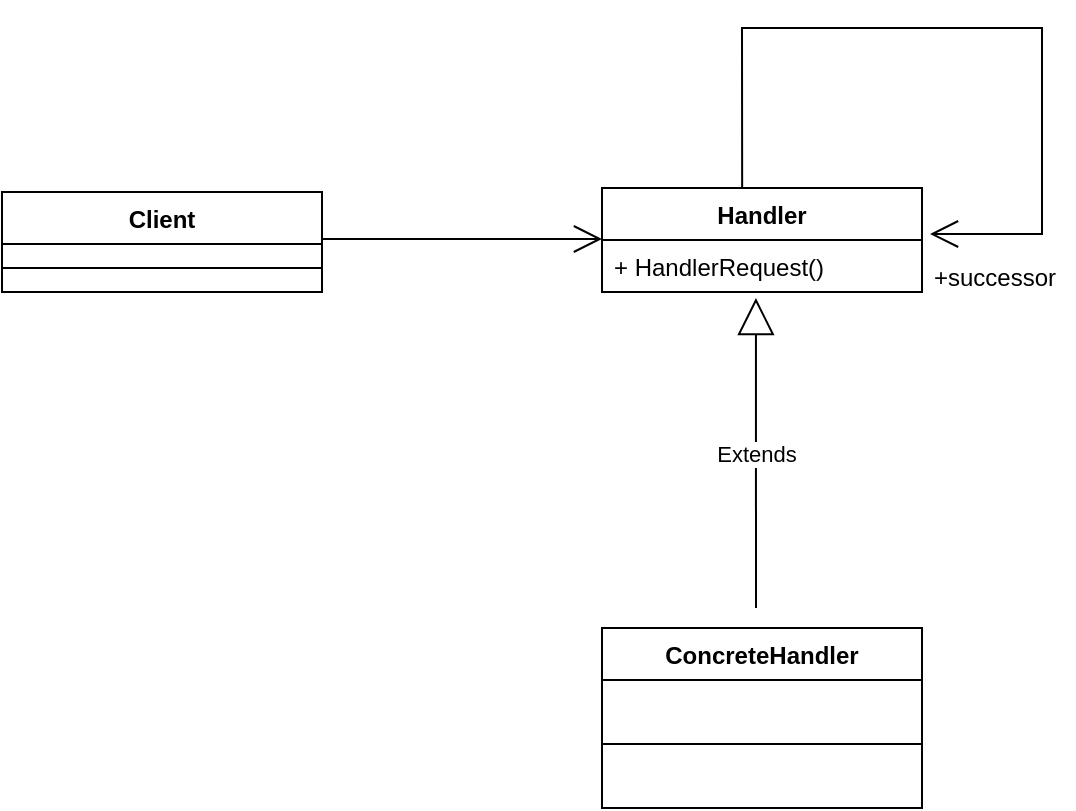 <mxfile version="28.2.3">
  <diagram name="第 1 页" id="DKmaGCGDZ3iKnI3Q-Jef">
    <mxGraphModel dx="1426" dy="751" grid="1" gridSize="10" guides="1" tooltips="1" connect="1" arrows="1" fold="1" page="1" pageScale="1" pageWidth="827" pageHeight="1169" math="0" shadow="0">
      <root>
        <mxCell id="0" />
        <mxCell id="1" parent="0" />
        <mxCell id="aPE6DFjtYRcRr3NELJEC-2" value="Client" style="swimlane;fontStyle=1;align=center;verticalAlign=top;childLayout=stackLayout;horizontal=1;startSize=26;horizontalStack=0;resizeParent=1;resizeParentMax=0;resizeLast=0;collapsible=1;marginBottom=0;whiteSpace=wrap;html=1;" vertex="1" parent="1">
          <mxGeometry x="100" y="132" width="160" height="50" as="geometry" />
        </mxCell>
        <mxCell id="aPE6DFjtYRcRr3NELJEC-4" value="" style="line;strokeWidth=1;fillColor=none;align=left;verticalAlign=middle;spacingTop=-1;spacingLeft=3;spacingRight=3;rotatable=0;labelPosition=right;points=[];portConstraint=eastwest;strokeColor=inherit;" vertex="1" parent="aPE6DFjtYRcRr3NELJEC-2">
          <mxGeometry y="26" width="160" height="24" as="geometry" />
        </mxCell>
        <mxCell id="aPE6DFjtYRcRr3NELJEC-6" value="Handler" style="swimlane;fontStyle=1;align=center;verticalAlign=top;childLayout=stackLayout;horizontal=1;startSize=26;horizontalStack=0;resizeParent=1;resizeParentMax=0;resizeLast=0;collapsible=1;marginBottom=0;whiteSpace=wrap;html=1;" vertex="1" parent="1">
          <mxGeometry x="400" y="130" width="160" height="52" as="geometry" />
        </mxCell>
        <mxCell id="aPE6DFjtYRcRr3NELJEC-7" value="+ HandlerRequest()" style="text;strokeColor=none;fillColor=none;align=left;verticalAlign=top;spacingLeft=4;spacingRight=4;overflow=hidden;rotatable=0;points=[[0,0.5],[1,0.5]];portConstraint=eastwest;whiteSpace=wrap;html=1;" vertex="1" parent="aPE6DFjtYRcRr3NELJEC-6">
          <mxGeometry y="26" width="160" height="26" as="geometry" />
        </mxCell>
        <mxCell id="aPE6DFjtYRcRr3NELJEC-15" value="" style="endArrow=open;endFill=1;endSize=12;html=1;rounded=0;exitX=0.438;exitY=0;exitDx=0;exitDy=0;exitPerimeter=0;entryX=1.025;entryY=-0.115;entryDx=0;entryDy=0;entryPerimeter=0;" edge="1" parent="aPE6DFjtYRcRr3NELJEC-6" source="aPE6DFjtYRcRr3NELJEC-6" target="aPE6DFjtYRcRr3NELJEC-7">
          <mxGeometry width="160" relative="1" as="geometry">
            <mxPoint x="80" y="-70" as="sourcePoint" />
            <mxPoint x="220" y="20" as="targetPoint" />
            <Array as="points">
              <mxPoint x="70" y="-80" />
              <mxPoint x="220" y="-80" />
              <mxPoint x="220" y="23" />
            </Array>
          </mxGeometry>
        </mxCell>
        <mxCell id="aPE6DFjtYRcRr3NELJEC-10" value="ConcreteHandler" style="swimlane;fontStyle=1;align=center;verticalAlign=top;childLayout=stackLayout;horizontal=1;startSize=26;horizontalStack=0;resizeParent=1;resizeParentMax=0;resizeLast=0;collapsible=1;marginBottom=0;whiteSpace=wrap;html=1;" vertex="1" parent="1">
          <mxGeometry x="400" y="350" width="160" height="90" as="geometry" />
        </mxCell>
        <mxCell id="aPE6DFjtYRcRr3NELJEC-12" value="" style="line;strokeWidth=1;fillColor=none;align=left;verticalAlign=middle;spacingTop=-1;spacingLeft=3;spacingRight=3;rotatable=0;labelPosition=right;points=[];portConstraint=eastwest;strokeColor=inherit;" vertex="1" parent="aPE6DFjtYRcRr3NELJEC-10">
          <mxGeometry y="26" width="160" height="64" as="geometry" />
        </mxCell>
        <mxCell id="aPE6DFjtYRcRr3NELJEC-14" value="Extends" style="endArrow=block;endSize=16;endFill=0;html=1;rounded=0;entryX=0.481;entryY=1.115;entryDx=0;entryDy=0;entryPerimeter=0;" edge="1" parent="1" target="aPE6DFjtYRcRr3NELJEC-7">
          <mxGeometry width="160" relative="1" as="geometry">
            <mxPoint x="477" y="340" as="sourcePoint" />
            <mxPoint x="590" y="270" as="targetPoint" />
          </mxGeometry>
        </mxCell>
        <mxCell id="aPE6DFjtYRcRr3NELJEC-16" value="+successor" style="text;html=1;align=center;verticalAlign=middle;resizable=0;points=[];autosize=1;strokeColor=none;fillColor=none;" vertex="1" parent="1">
          <mxGeometry x="556" y="160" width="80" height="30" as="geometry" />
        </mxCell>
        <mxCell id="aPE6DFjtYRcRr3NELJEC-17" value="" style="endArrow=open;endFill=1;endSize=12;html=1;rounded=0;" edge="1" parent="1">
          <mxGeometry width="160" relative="1" as="geometry">
            <mxPoint x="260" y="155.5" as="sourcePoint" />
            <mxPoint x="400" y="155.5" as="targetPoint" />
          </mxGeometry>
        </mxCell>
      </root>
    </mxGraphModel>
  </diagram>
</mxfile>
